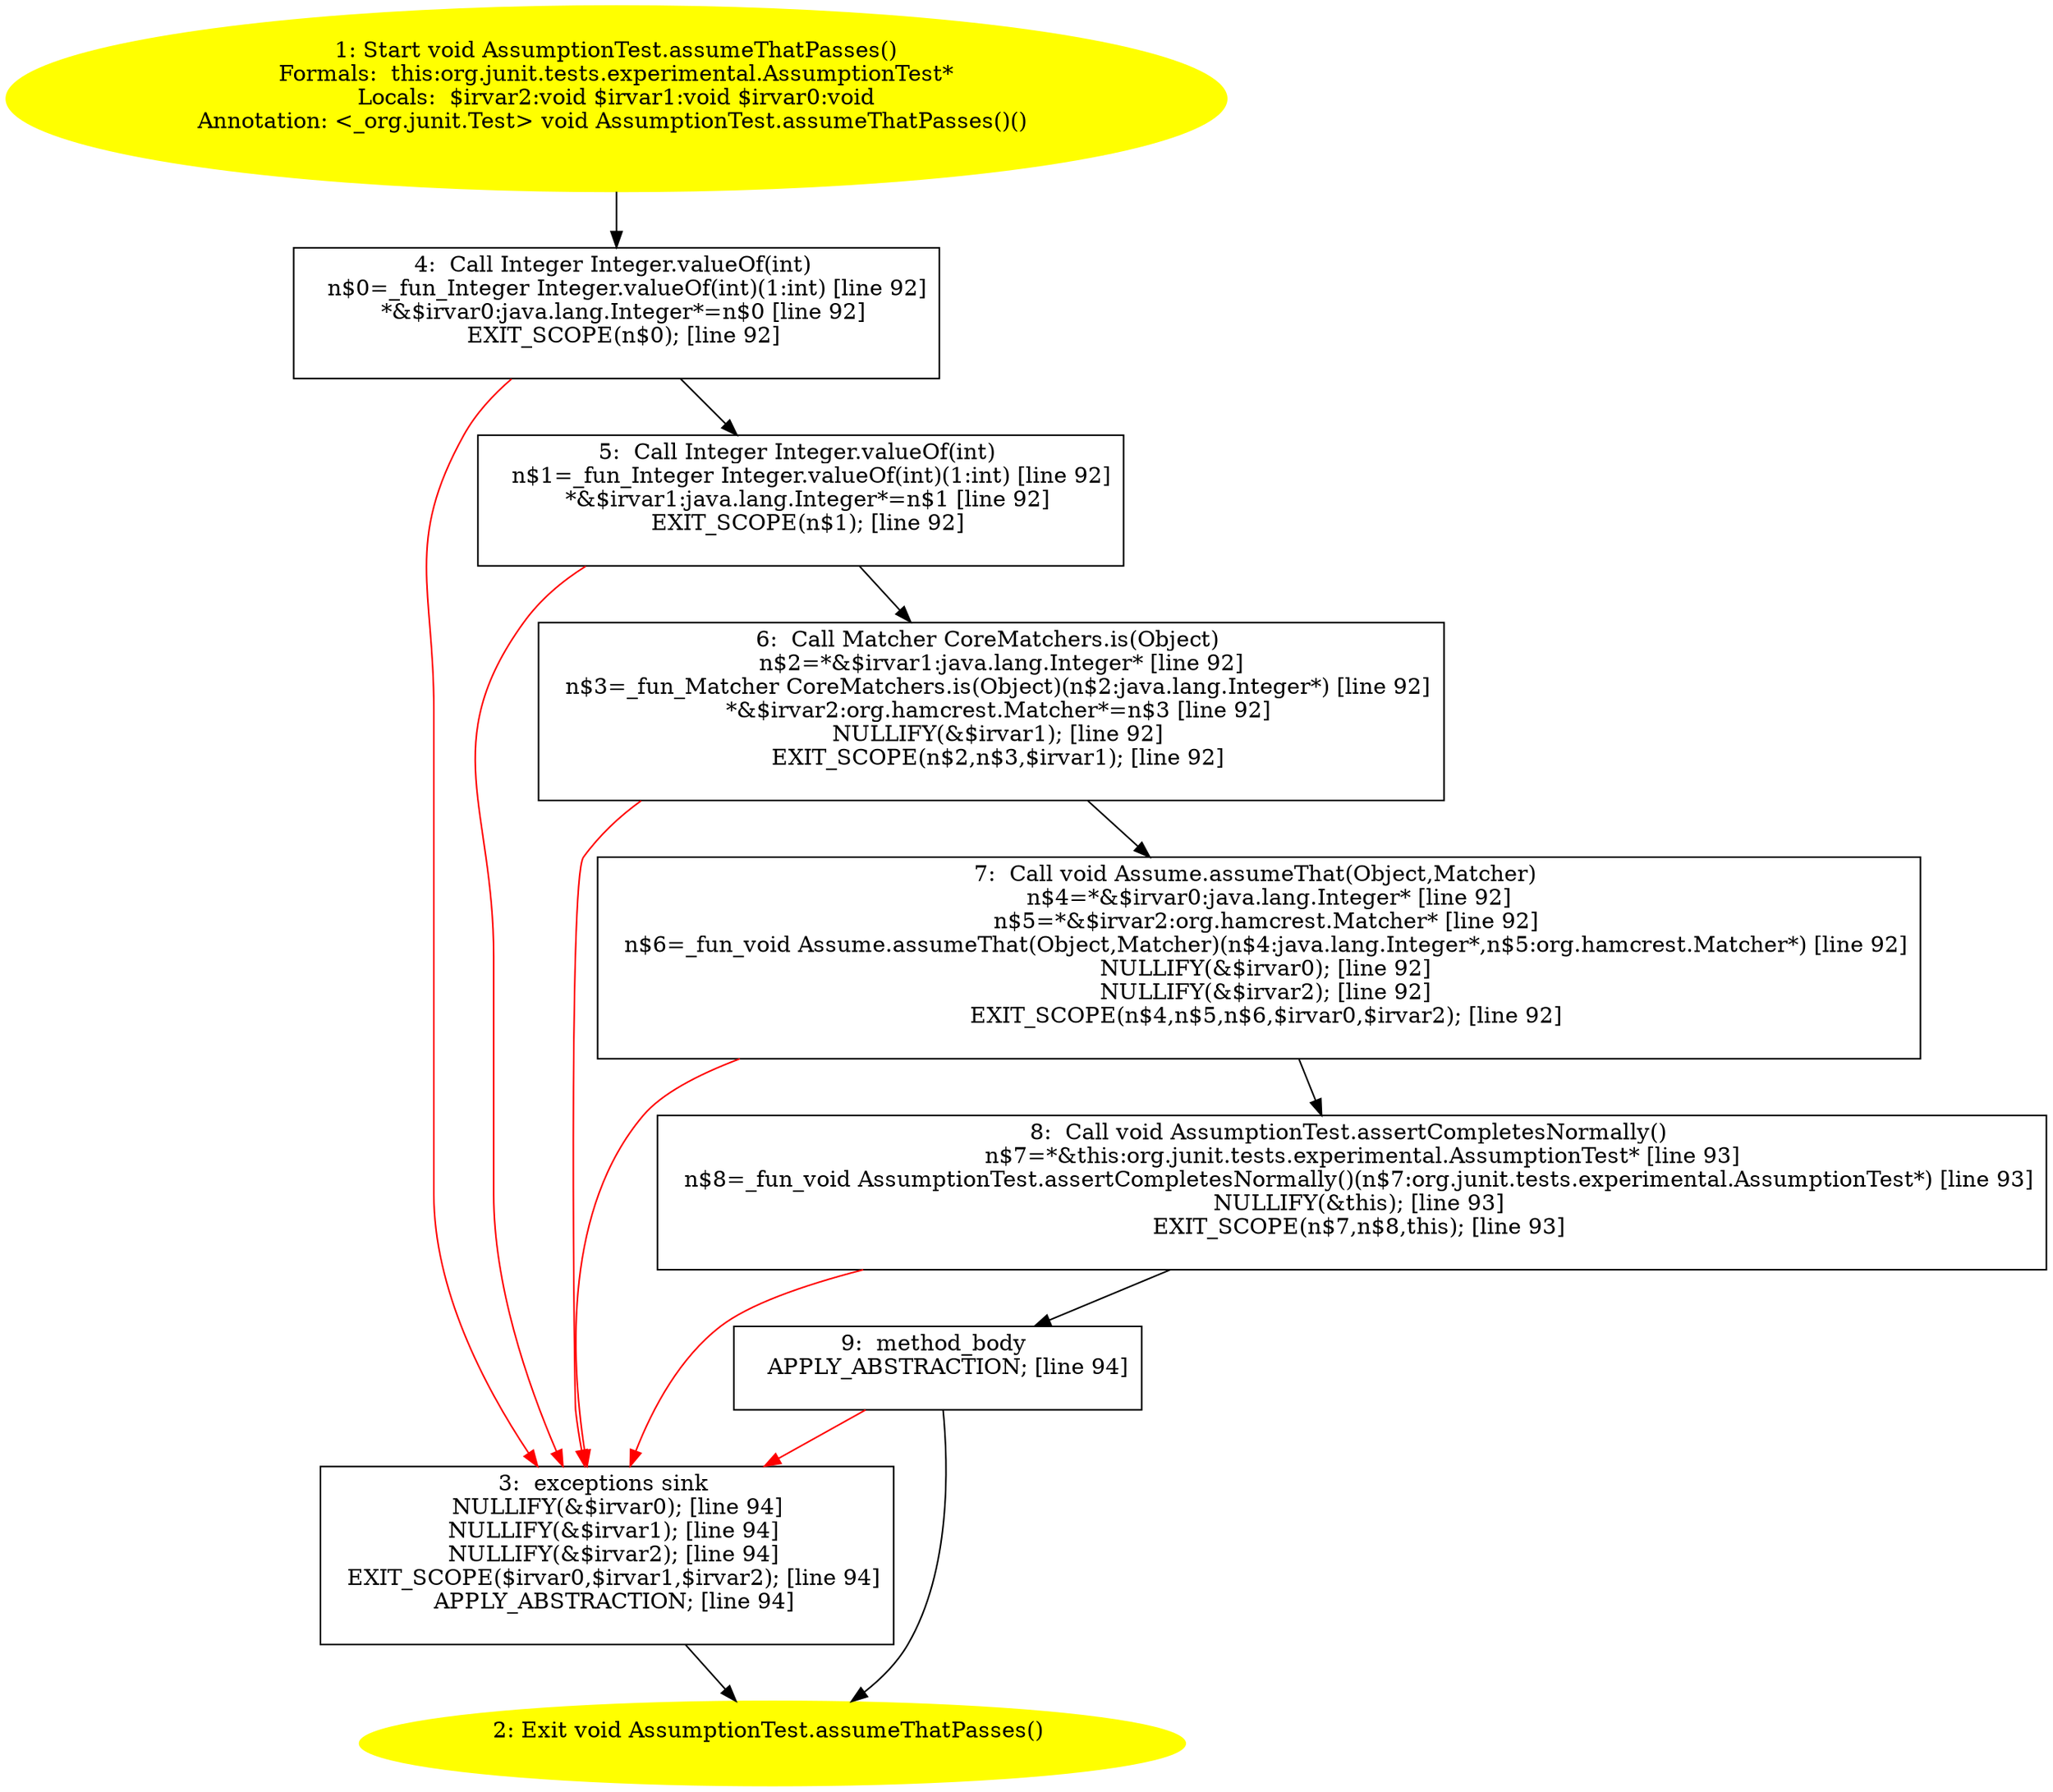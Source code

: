 /* @generated */
digraph cfg {
"org.junit.tests.experimental.AssumptionTest.assumeThatPasses():void.4949b0f3243b9fa239952a80cc50a879_1" [label="1: Start void AssumptionTest.assumeThatPasses()\nFormals:  this:org.junit.tests.experimental.AssumptionTest*\nLocals:  $irvar2:void $irvar1:void $irvar0:void\nAnnotation: <_org.junit.Test> void AssumptionTest.assumeThatPasses()() \n  " color=yellow style=filled]
	

	 "org.junit.tests.experimental.AssumptionTest.assumeThatPasses():void.4949b0f3243b9fa239952a80cc50a879_1" -> "org.junit.tests.experimental.AssumptionTest.assumeThatPasses():void.4949b0f3243b9fa239952a80cc50a879_4" ;
"org.junit.tests.experimental.AssumptionTest.assumeThatPasses():void.4949b0f3243b9fa239952a80cc50a879_2" [label="2: Exit void AssumptionTest.assumeThatPasses() \n  " color=yellow style=filled]
	

"org.junit.tests.experimental.AssumptionTest.assumeThatPasses():void.4949b0f3243b9fa239952a80cc50a879_3" [label="3:  exceptions sink \n   NULLIFY(&$irvar0); [line 94]\n  NULLIFY(&$irvar1); [line 94]\n  NULLIFY(&$irvar2); [line 94]\n  EXIT_SCOPE($irvar0,$irvar1,$irvar2); [line 94]\n  APPLY_ABSTRACTION; [line 94]\n " shape="box"]
	

	 "org.junit.tests.experimental.AssumptionTest.assumeThatPasses():void.4949b0f3243b9fa239952a80cc50a879_3" -> "org.junit.tests.experimental.AssumptionTest.assumeThatPasses():void.4949b0f3243b9fa239952a80cc50a879_2" ;
"org.junit.tests.experimental.AssumptionTest.assumeThatPasses():void.4949b0f3243b9fa239952a80cc50a879_4" [label="4:  Call Integer Integer.valueOf(int) \n   n$0=_fun_Integer Integer.valueOf(int)(1:int) [line 92]\n  *&$irvar0:java.lang.Integer*=n$0 [line 92]\n  EXIT_SCOPE(n$0); [line 92]\n " shape="box"]
	

	 "org.junit.tests.experimental.AssumptionTest.assumeThatPasses():void.4949b0f3243b9fa239952a80cc50a879_4" -> "org.junit.tests.experimental.AssumptionTest.assumeThatPasses():void.4949b0f3243b9fa239952a80cc50a879_5" ;
	 "org.junit.tests.experimental.AssumptionTest.assumeThatPasses():void.4949b0f3243b9fa239952a80cc50a879_4" -> "org.junit.tests.experimental.AssumptionTest.assumeThatPasses():void.4949b0f3243b9fa239952a80cc50a879_3" [color="red" ];
"org.junit.tests.experimental.AssumptionTest.assumeThatPasses():void.4949b0f3243b9fa239952a80cc50a879_5" [label="5:  Call Integer Integer.valueOf(int) \n   n$1=_fun_Integer Integer.valueOf(int)(1:int) [line 92]\n  *&$irvar1:java.lang.Integer*=n$1 [line 92]\n  EXIT_SCOPE(n$1); [line 92]\n " shape="box"]
	

	 "org.junit.tests.experimental.AssumptionTest.assumeThatPasses():void.4949b0f3243b9fa239952a80cc50a879_5" -> "org.junit.tests.experimental.AssumptionTest.assumeThatPasses():void.4949b0f3243b9fa239952a80cc50a879_6" ;
	 "org.junit.tests.experimental.AssumptionTest.assumeThatPasses():void.4949b0f3243b9fa239952a80cc50a879_5" -> "org.junit.tests.experimental.AssumptionTest.assumeThatPasses():void.4949b0f3243b9fa239952a80cc50a879_3" [color="red" ];
"org.junit.tests.experimental.AssumptionTest.assumeThatPasses():void.4949b0f3243b9fa239952a80cc50a879_6" [label="6:  Call Matcher CoreMatchers.is(Object) \n   n$2=*&$irvar1:java.lang.Integer* [line 92]\n  n$3=_fun_Matcher CoreMatchers.is(Object)(n$2:java.lang.Integer*) [line 92]\n  *&$irvar2:org.hamcrest.Matcher*=n$3 [line 92]\n  NULLIFY(&$irvar1); [line 92]\n  EXIT_SCOPE(n$2,n$3,$irvar1); [line 92]\n " shape="box"]
	

	 "org.junit.tests.experimental.AssumptionTest.assumeThatPasses():void.4949b0f3243b9fa239952a80cc50a879_6" -> "org.junit.tests.experimental.AssumptionTest.assumeThatPasses():void.4949b0f3243b9fa239952a80cc50a879_7" ;
	 "org.junit.tests.experimental.AssumptionTest.assumeThatPasses():void.4949b0f3243b9fa239952a80cc50a879_6" -> "org.junit.tests.experimental.AssumptionTest.assumeThatPasses():void.4949b0f3243b9fa239952a80cc50a879_3" [color="red" ];
"org.junit.tests.experimental.AssumptionTest.assumeThatPasses():void.4949b0f3243b9fa239952a80cc50a879_7" [label="7:  Call void Assume.assumeThat(Object,Matcher) \n   n$4=*&$irvar0:java.lang.Integer* [line 92]\n  n$5=*&$irvar2:org.hamcrest.Matcher* [line 92]\n  n$6=_fun_void Assume.assumeThat(Object,Matcher)(n$4:java.lang.Integer*,n$5:org.hamcrest.Matcher*) [line 92]\n  NULLIFY(&$irvar0); [line 92]\n  NULLIFY(&$irvar2); [line 92]\n  EXIT_SCOPE(n$4,n$5,n$6,$irvar0,$irvar2); [line 92]\n " shape="box"]
	

	 "org.junit.tests.experimental.AssumptionTest.assumeThatPasses():void.4949b0f3243b9fa239952a80cc50a879_7" -> "org.junit.tests.experimental.AssumptionTest.assumeThatPasses():void.4949b0f3243b9fa239952a80cc50a879_8" ;
	 "org.junit.tests.experimental.AssumptionTest.assumeThatPasses():void.4949b0f3243b9fa239952a80cc50a879_7" -> "org.junit.tests.experimental.AssumptionTest.assumeThatPasses():void.4949b0f3243b9fa239952a80cc50a879_3" [color="red" ];
"org.junit.tests.experimental.AssumptionTest.assumeThatPasses():void.4949b0f3243b9fa239952a80cc50a879_8" [label="8:  Call void AssumptionTest.assertCompletesNormally() \n   n$7=*&this:org.junit.tests.experimental.AssumptionTest* [line 93]\n  n$8=_fun_void AssumptionTest.assertCompletesNormally()(n$7:org.junit.tests.experimental.AssumptionTest*) [line 93]\n  NULLIFY(&this); [line 93]\n  EXIT_SCOPE(n$7,n$8,this); [line 93]\n " shape="box"]
	

	 "org.junit.tests.experimental.AssumptionTest.assumeThatPasses():void.4949b0f3243b9fa239952a80cc50a879_8" -> "org.junit.tests.experimental.AssumptionTest.assumeThatPasses():void.4949b0f3243b9fa239952a80cc50a879_9" ;
	 "org.junit.tests.experimental.AssumptionTest.assumeThatPasses():void.4949b0f3243b9fa239952a80cc50a879_8" -> "org.junit.tests.experimental.AssumptionTest.assumeThatPasses():void.4949b0f3243b9fa239952a80cc50a879_3" [color="red" ];
"org.junit.tests.experimental.AssumptionTest.assumeThatPasses():void.4949b0f3243b9fa239952a80cc50a879_9" [label="9:  method_body \n   APPLY_ABSTRACTION; [line 94]\n " shape="box"]
	

	 "org.junit.tests.experimental.AssumptionTest.assumeThatPasses():void.4949b0f3243b9fa239952a80cc50a879_9" -> "org.junit.tests.experimental.AssumptionTest.assumeThatPasses():void.4949b0f3243b9fa239952a80cc50a879_2" ;
	 "org.junit.tests.experimental.AssumptionTest.assumeThatPasses():void.4949b0f3243b9fa239952a80cc50a879_9" -> "org.junit.tests.experimental.AssumptionTest.assumeThatPasses():void.4949b0f3243b9fa239952a80cc50a879_3" [color="red" ];
}
